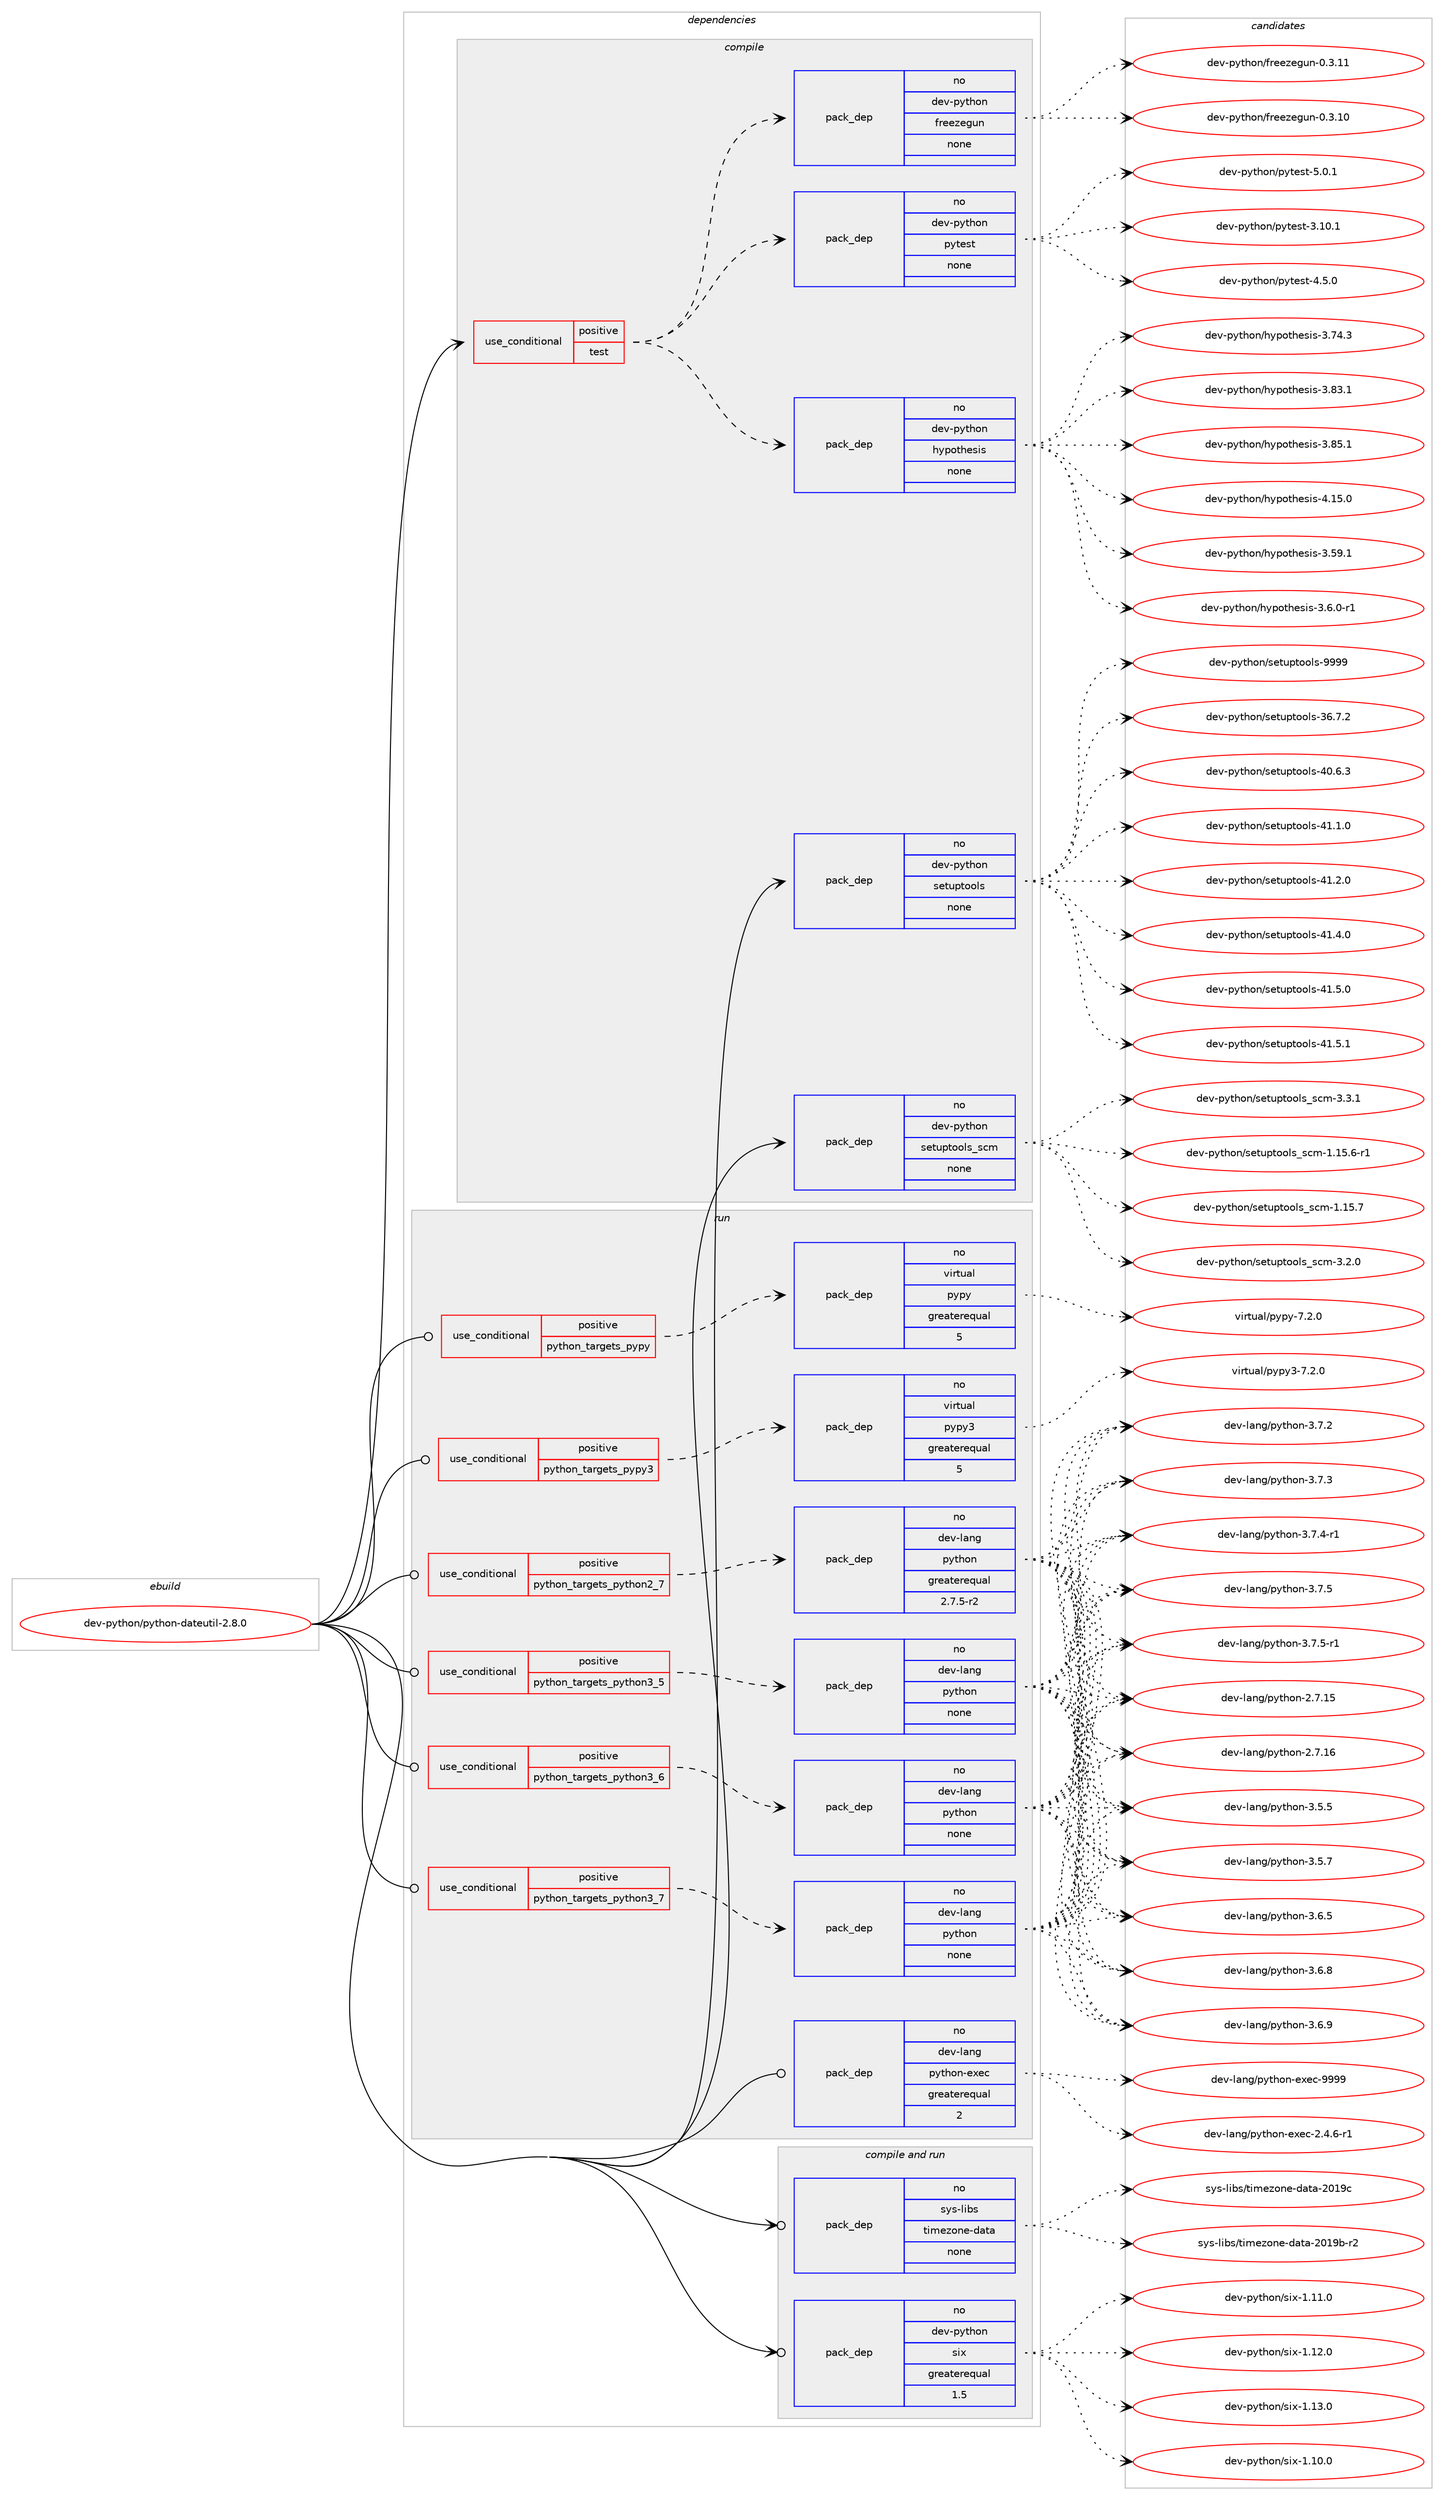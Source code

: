 digraph prolog {

# *************
# Graph options
# *************

newrank=true;
concentrate=true;
compound=true;
graph [rankdir=LR,fontname=Helvetica,fontsize=10,ranksep=1.5];#, ranksep=2.5, nodesep=0.2];
edge  [arrowhead=vee];
node  [fontname=Helvetica,fontsize=10];

# **********
# The ebuild
# **********

subgraph cluster_leftcol {
color=gray;
rank=same;
label=<<i>ebuild</i>>;
id [label="dev-python/python-dateutil-2.8.0", color=red, width=4, href="../dev-python/python-dateutil-2.8.0.svg"];
}

# ****************
# The dependencies
# ****************

subgraph cluster_midcol {
color=gray;
label=<<i>dependencies</i>>;
subgraph cluster_compile {
fillcolor="#eeeeee";
style=filled;
label=<<i>compile</i>>;
subgraph cond147409 {
dependency630627 [label=<<TABLE BORDER="0" CELLBORDER="1" CELLSPACING="0" CELLPADDING="4"><TR><TD ROWSPAN="3" CELLPADDING="10">use_conditional</TD></TR><TR><TD>positive</TD></TR><TR><TD>test</TD></TR></TABLE>>, shape=none, color=red];
subgraph pack471347 {
dependency630628 [label=<<TABLE BORDER="0" CELLBORDER="1" CELLSPACING="0" CELLPADDING="4" WIDTH="220"><TR><TD ROWSPAN="6" CELLPADDING="30">pack_dep</TD></TR><TR><TD WIDTH="110">no</TD></TR><TR><TD>dev-python</TD></TR><TR><TD>pytest</TD></TR><TR><TD>none</TD></TR><TR><TD></TD></TR></TABLE>>, shape=none, color=blue];
}
dependency630627:e -> dependency630628:w [weight=20,style="dashed",arrowhead="vee"];
subgraph pack471348 {
dependency630629 [label=<<TABLE BORDER="0" CELLBORDER="1" CELLSPACING="0" CELLPADDING="4" WIDTH="220"><TR><TD ROWSPAN="6" CELLPADDING="30">pack_dep</TD></TR><TR><TD WIDTH="110">no</TD></TR><TR><TD>dev-python</TD></TR><TR><TD>freezegun</TD></TR><TR><TD>none</TD></TR><TR><TD></TD></TR></TABLE>>, shape=none, color=blue];
}
dependency630627:e -> dependency630629:w [weight=20,style="dashed",arrowhead="vee"];
subgraph pack471349 {
dependency630630 [label=<<TABLE BORDER="0" CELLBORDER="1" CELLSPACING="0" CELLPADDING="4" WIDTH="220"><TR><TD ROWSPAN="6" CELLPADDING="30">pack_dep</TD></TR><TR><TD WIDTH="110">no</TD></TR><TR><TD>dev-python</TD></TR><TR><TD>hypothesis</TD></TR><TR><TD>none</TD></TR><TR><TD></TD></TR></TABLE>>, shape=none, color=blue];
}
dependency630627:e -> dependency630630:w [weight=20,style="dashed",arrowhead="vee"];
}
id:e -> dependency630627:w [weight=20,style="solid",arrowhead="vee"];
subgraph pack471350 {
dependency630631 [label=<<TABLE BORDER="0" CELLBORDER="1" CELLSPACING="0" CELLPADDING="4" WIDTH="220"><TR><TD ROWSPAN="6" CELLPADDING="30">pack_dep</TD></TR><TR><TD WIDTH="110">no</TD></TR><TR><TD>dev-python</TD></TR><TR><TD>setuptools</TD></TR><TR><TD>none</TD></TR><TR><TD></TD></TR></TABLE>>, shape=none, color=blue];
}
id:e -> dependency630631:w [weight=20,style="solid",arrowhead="vee"];
subgraph pack471351 {
dependency630632 [label=<<TABLE BORDER="0" CELLBORDER="1" CELLSPACING="0" CELLPADDING="4" WIDTH="220"><TR><TD ROWSPAN="6" CELLPADDING="30">pack_dep</TD></TR><TR><TD WIDTH="110">no</TD></TR><TR><TD>dev-python</TD></TR><TR><TD>setuptools_scm</TD></TR><TR><TD>none</TD></TR><TR><TD></TD></TR></TABLE>>, shape=none, color=blue];
}
id:e -> dependency630632:w [weight=20,style="solid",arrowhead="vee"];
}
subgraph cluster_compileandrun {
fillcolor="#eeeeee";
style=filled;
label=<<i>compile and run</i>>;
subgraph pack471352 {
dependency630633 [label=<<TABLE BORDER="0" CELLBORDER="1" CELLSPACING="0" CELLPADDING="4" WIDTH="220"><TR><TD ROWSPAN="6" CELLPADDING="30">pack_dep</TD></TR><TR><TD WIDTH="110">no</TD></TR><TR><TD>dev-python</TD></TR><TR><TD>six</TD></TR><TR><TD>greaterequal</TD></TR><TR><TD>1.5</TD></TR></TABLE>>, shape=none, color=blue];
}
id:e -> dependency630633:w [weight=20,style="solid",arrowhead="odotvee"];
subgraph pack471353 {
dependency630634 [label=<<TABLE BORDER="0" CELLBORDER="1" CELLSPACING="0" CELLPADDING="4" WIDTH="220"><TR><TD ROWSPAN="6" CELLPADDING="30">pack_dep</TD></TR><TR><TD WIDTH="110">no</TD></TR><TR><TD>sys-libs</TD></TR><TR><TD>timezone-data</TD></TR><TR><TD>none</TD></TR><TR><TD></TD></TR></TABLE>>, shape=none, color=blue];
}
id:e -> dependency630634:w [weight=20,style="solid",arrowhead="odotvee"];
}
subgraph cluster_run {
fillcolor="#eeeeee";
style=filled;
label=<<i>run</i>>;
subgraph cond147410 {
dependency630635 [label=<<TABLE BORDER="0" CELLBORDER="1" CELLSPACING="0" CELLPADDING="4"><TR><TD ROWSPAN="3" CELLPADDING="10">use_conditional</TD></TR><TR><TD>positive</TD></TR><TR><TD>python_targets_pypy</TD></TR></TABLE>>, shape=none, color=red];
subgraph pack471354 {
dependency630636 [label=<<TABLE BORDER="0" CELLBORDER="1" CELLSPACING="0" CELLPADDING="4" WIDTH="220"><TR><TD ROWSPAN="6" CELLPADDING="30">pack_dep</TD></TR><TR><TD WIDTH="110">no</TD></TR><TR><TD>virtual</TD></TR><TR><TD>pypy</TD></TR><TR><TD>greaterequal</TD></TR><TR><TD>5</TD></TR></TABLE>>, shape=none, color=blue];
}
dependency630635:e -> dependency630636:w [weight=20,style="dashed",arrowhead="vee"];
}
id:e -> dependency630635:w [weight=20,style="solid",arrowhead="odot"];
subgraph cond147411 {
dependency630637 [label=<<TABLE BORDER="0" CELLBORDER="1" CELLSPACING="0" CELLPADDING="4"><TR><TD ROWSPAN="3" CELLPADDING="10">use_conditional</TD></TR><TR><TD>positive</TD></TR><TR><TD>python_targets_pypy3</TD></TR></TABLE>>, shape=none, color=red];
subgraph pack471355 {
dependency630638 [label=<<TABLE BORDER="0" CELLBORDER="1" CELLSPACING="0" CELLPADDING="4" WIDTH="220"><TR><TD ROWSPAN="6" CELLPADDING="30">pack_dep</TD></TR><TR><TD WIDTH="110">no</TD></TR><TR><TD>virtual</TD></TR><TR><TD>pypy3</TD></TR><TR><TD>greaterequal</TD></TR><TR><TD>5</TD></TR></TABLE>>, shape=none, color=blue];
}
dependency630637:e -> dependency630638:w [weight=20,style="dashed",arrowhead="vee"];
}
id:e -> dependency630637:w [weight=20,style="solid",arrowhead="odot"];
subgraph cond147412 {
dependency630639 [label=<<TABLE BORDER="0" CELLBORDER="1" CELLSPACING="0" CELLPADDING="4"><TR><TD ROWSPAN="3" CELLPADDING="10">use_conditional</TD></TR><TR><TD>positive</TD></TR><TR><TD>python_targets_python2_7</TD></TR></TABLE>>, shape=none, color=red];
subgraph pack471356 {
dependency630640 [label=<<TABLE BORDER="0" CELLBORDER="1" CELLSPACING="0" CELLPADDING="4" WIDTH="220"><TR><TD ROWSPAN="6" CELLPADDING="30">pack_dep</TD></TR><TR><TD WIDTH="110">no</TD></TR><TR><TD>dev-lang</TD></TR><TR><TD>python</TD></TR><TR><TD>greaterequal</TD></TR><TR><TD>2.7.5-r2</TD></TR></TABLE>>, shape=none, color=blue];
}
dependency630639:e -> dependency630640:w [weight=20,style="dashed",arrowhead="vee"];
}
id:e -> dependency630639:w [weight=20,style="solid",arrowhead="odot"];
subgraph cond147413 {
dependency630641 [label=<<TABLE BORDER="0" CELLBORDER="1" CELLSPACING="0" CELLPADDING="4"><TR><TD ROWSPAN="3" CELLPADDING="10">use_conditional</TD></TR><TR><TD>positive</TD></TR><TR><TD>python_targets_python3_5</TD></TR></TABLE>>, shape=none, color=red];
subgraph pack471357 {
dependency630642 [label=<<TABLE BORDER="0" CELLBORDER="1" CELLSPACING="0" CELLPADDING="4" WIDTH="220"><TR><TD ROWSPAN="6" CELLPADDING="30">pack_dep</TD></TR><TR><TD WIDTH="110">no</TD></TR><TR><TD>dev-lang</TD></TR><TR><TD>python</TD></TR><TR><TD>none</TD></TR><TR><TD></TD></TR></TABLE>>, shape=none, color=blue];
}
dependency630641:e -> dependency630642:w [weight=20,style="dashed",arrowhead="vee"];
}
id:e -> dependency630641:w [weight=20,style="solid",arrowhead="odot"];
subgraph cond147414 {
dependency630643 [label=<<TABLE BORDER="0" CELLBORDER="1" CELLSPACING="0" CELLPADDING="4"><TR><TD ROWSPAN="3" CELLPADDING="10">use_conditional</TD></TR><TR><TD>positive</TD></TR><TR><TD>python_targets_python3_6</TD></TR></TABLE>>, shape=none, color=red];
subgraph pack471358 {
dependency630644 [label=<<TABLE BORDER="0" CELLBORDER="1" CELLSPACING="0" CELLPADDING="4" WIDTH="220"><TR><TD ROWSPAN="6" CELLPADDING="30">pack_dep</TD></TR><TR><TD WIDTH="110">no</TD></TR><TR><TD>dev-lang</TD></TR><TR><TD>python</TD></TR><TR><TD>none</TD></TR><TR><TD></TD></TR></TABLE>>, shape=none, color=blue];
}
dependency630643:e -> dependency630644:w [weight=20,style="dashed",arrowhead="vee"];
}
id:e -> dependency630643:w [weight=20,style="solid",arrowhead="odot"];
subgraph cond147415 {
dependency630645 [label=<<TABLE BORDER="0" CELLBORDER="1" CELLSPACING="0" CELLPADDING="4"><TR><TD ROWSPAN="3" CELLPADDING="10">use_conditional</TD></TR><TR><TD>positive</TD></TR><TR><TD>python_targets_python3_7</TD></TR></TABLE>>, shape=none, color=red];
subgraph pack471359 {
dependency630646 [label=<<TABLE BORDER="0" CELLBORDER="1" CELLSPACING="0" CELLPADDING="4" WIDTH="220"><TR><TD ROWSPAN="6" CELLPADDING="30">pack_dep</TD></TR><TR><TD WIDTH="110">no</TD></TR><TR><TD>dev-lang</TD></TR><TR><TD>python</TD></TR><TR><TD>none</TD></TR><TR><TD></TD></TR></TABLE>>, shape=none, color=blue];
}
dependency630645:e -> dependency630646:w [weight=20,style="dashed",arrowhead="vee"];
}
id:e -> dependency630645:w [weight=20,style="solid",arrowhead="odot"];
subgraph pack471360 {
dependency630647 [label=<<TABLE BORDER="0" CELLBORDER="1" CELLSPACING="0" CELLPADDING="4" WIDTH="220"><TR><TD ROWSPAN="6" CELLPADDING="30">pack_dep</TD></TR><TR><TD WIDTH="110">no</TD></TR><TR><TD>dev-lang</TD></TR><TR><TD>python-exec</TD></TR><TR><TD>greaterequal</TD></TR><TR><TD>2</TD></TR></TABLE>>, shape=none, color=blue];
}
id:e -> dependency630647:w [weight=20,style="solid",arrowhead="odot"];
}
}

# **************
# The candidates
# **************

subgraph cluster_choices {
rank=same;
color=gray;
label=<<i>candidates</i>>;

subgraph choice471347 {
color=black;
nodesep=1;
choice100101118451121211161041111104711212111610111511645514649484649 [label="dev-python/pytest-3.10.1", color=red, width=4,href="../dev-python/pytest-3.10.1.svg"];
choice1001011184511212111610411111047112121116101115116455246534648 [label="dev-python/pytest-4.5.0", color=red, width=4,href="../dev-python/pytest-4.5.0.svg"];
choice1001011184511212111610411111047112121116101115116455346484649 [label="dev-python/pytest-5.0.1", color=red, width=4,href="../dev-python/pytest-5.0.1.svg"];
dependency630628:e -> choice100101118451121211161041111104711212111610111511645514649484649:w [style=dotted,weight="100"];
dependency630628:e -> choice1001011184511212111610411111047112121116101115116455246534648:w [style=dotted,weight="100"];
dependency630628:e -> choice1001011184511212111610411111047112121116101115116455346484649:w [style=dotted,weight="100"];
}
subgraph choice471348 {
color=black;
nodesep=1;
choice100101118451121211161041111104710211410110112210110311711045484651464948 [label="dev-python/freezegun-0.3.10", color=red, width=4,href="../dev-python/freezegun-0.3.10.svg"];
choice100101118451121211161041111104710211410110112210110311711045484651464949 [label="dev-python/freezegun-0.3.11", color=red, width=4,href="../dev-python/freezegun-0.3.11.svg"];
dependency630629:e -> choice100101118451121211161041111104710211410110112210110311711045484651464948:w [style=dotted,weight="100"];
dependency630629:e -> choice100101118451121211161041111104710211410110112210110311711045484651464949:w [style=dotted,weight="100"];
}
subgraph choice471349 {
color=black;
nodesep=1;
choice100101118451121211161041111104710412111211111610410111510511545514653574649 [label="dev-python/hypothesis-3.59.1", color=red, width=4,href="../dev-python/hypothesis-3.59.1.svg"];
choice10010111845112121116104111110471041211121111161041011151051154551465446484511449 [label="dev-python/hypothesis-3.6.0-r1", color=red, width=4,href="../dev-python/hypothesis-3.6.0-r1.svg"];
choice100101118451121211161041111104710412111211111610410111510511545514655524651 [label="dev-python/hypothesis-3.74.3", color=red, width=4,href="../dev-python/hypothesis-3.74.3.svg"];
choice100101118451121211161041111104710412111211111610410111510511545514656514649 [label="dev-python/hypothesis-3.83.1", color=red, width=4,href="../dev-python/hypothesis-3.83.1.svg"];
choice100101118451121211161041111104710412111211111610410111510511545514656534649 [label="dev-python/hypothesis-3.85.1", color=red, width=4,href="../dev-python/hypothesis-3.85.1.svg"];
choice100101118451121211161041111104710412111211111610410111510511545524649534648 [label="dev-python/hypothesis-4.15.0", color=red, width=4,href="../dev-python/hypothesis-4.15.0.svg"];
dependency630630:e -> choice100101118451121211161041111104710412111211111610410111510511545514653574649:w [style=dotted,weight="100"];
dependency630630:e -> choice10010111845112121116104111110471041211121111161041011151051154551465446484511449:w [style=dotted,weight="100"];
dependency630630:e -> choice100101118451121211161041111104710412111211111610410111510511545514655524651:w [style=dotted,weight="100"];
dependency630630:e -> choice100101118451121211161041111104710412111211111610410111510511545514656514649:w [style=dotted,weight="100"];
dependency630630:e -> choice100101118451121211161041111104710412111211111610410111510511545514656534649:w [style=dotted,weight="100"];
dependency630630:e -> choice100101118451121211161041111104710412111211111610410111510511545524649534648:w [style=dotted,weight="100"];
}
subgraph choice471350 {
color=black;
nodesep=1;
choice100101118451121211161041111104711510111611711211611111110811545515446554650 [label="dev-python/setuptools-36.7.2", color=red, width=4,href="../dev-python/setuptools-36.7.2.svg"];
choice100101118451121211161041111104711510111611711211611111110811545524846544651 [label="dev-python/setuptools-40.6.3", color=red, width=4,href="../dev-python/setuptools-40.6.3.svg"];
choice100101118451121211161041111104711510111611711211611111110811545524946494648 [label="dev-python/setuptools-41.1.0", color=red, width=4,href="../dev-python/setuptools-41.1.0.svg"];
choice100101118451121211161041111104711510111611711211611111110811545524946504648 [label="dev-python/setuptools-41.2.0", color=red, width=4,href="../dev-python/setuptools-41.2.0.svg"];
choice100101118451121211161041111104711510111611711211611111110811545524946524648 [label="dev-python/setuptools-41.4.0", color=red, width=4,href="../dev-python/setuptools-41.4.0.svg"];
choice100101118451121211161041111104711510111611711211611111110811545524946534648 [label="dev-python/setuptools-41.5.0", color=red, width=4,href="../dev-python/setuptools-41.5.0.svg"];
choice100101118451121211161041111104711510111611711211611111110811545524946534649 [label="dev-python/setuptools-41.5.1", color=red, width=4,href="../dev-python/setuptools-41.5.1.svg"];
choice10010111845112121116104111110471151011161171121161111111081154557575757 [label="dev-python/setuptools-9999", color=red, width=4,href="../dev-python/setuptools-9999.svg"];
dependency630631:e -> choice100101118451121211161041111104711510111611711211611111110811545515446554650:w [style=dotted,weight="100"];
dependency630631:e -> choice100101118451121211161041111104711510111611711211611111110811545524846544651:w [style=dotted,weight="100"];
dependency630631:e -> choice100101118451121211161041111104711510111611711211611111110811545524946494648:w [style=dotted,weight="100"];
dependency630631:e -> choice100101118451121211161041111104711510111611711211611111110811545524946504648:w [style=dotted,weight="100"];
dependency630631:e -> choice100101118451121211161041111104711510111611711211611111110811545524946524648:w [style=dotted,weight="100"];
dependency630631:e -> choice100101118451121211161041111104711510111611711211611111110811545524946534648:w [style=dotted,weight="100"];
dependency630631:e -> choice100101118451121211161041111104711510111611711211611111110811545524946534649:w [style=dotted,weight="100"];
dependency630631:e -> choice10010111845112121116104111110471151011161171121161111111081154557575757:w [style=dotted,weight="100"];
}
subgraph choice471351 {
color=black;
nodesep=1;
choice10010111845112121116104111110471151011161171121161111111081159511599109454946495346544511449 [label="dev-python/setuptools_scm-1.15.6-r1", color=red, width=4,href="../dev-python/setuptools_scm-1.15.6-r1.svg"];
choice1001011184511212111610411111047115101116117112116111111108115951159910945494649534655 [label="dev-python/setuptools_scm-1.15.7", color=red, width=4,href="../dev-python/setuptools_scm-1.15.7.svg"];
choice10010111845112121116104111110471151011161171121161111111081159511599109455146504648 [label="dev-python/setuptools_scm-3.2.0", color=red, width=4,href="../dev-python/setuptools_scm-3.2.0.svg"];
choice10010111845112121116104111110471151011161171121161111111081159511599109455146514649 [label="dev-python/setuptools_scm-3.3.1", color=red, width=4,href="../dev-python/setuptools_scm-3.3.1.svg"];
dependency630632:e -> choice10010111845112121116104111110471151011161171121161111111081159511599109454946495346544511449:w [style=dotted,weight="100"];
dependency630632:e -> choice1001011184511212111610411111047115101116117112116111111108115951159910945494649534655:w [style=dotted,weight="100"];
dependency630632:e -> choice10010111845112121116104111110471151011161171121161111111081159511599109455146504648:w [style=dotted,weight="100"];
dependency630632:e -> choice10010111845112121116104111110471151011161171121161111111081159511599109455146514649:w [style=dotted,weight="100"];
}
subgraph choice471352 {
color=black;
nodesep=1;
choice100101118451121211161041111104711510512045494649484648 [label="dev-python/six-1.10.0", color=red, width=4,href="../dev-python/six-1.10.0.svg"];
choice100101118451121211161041111104711510512045494649494648 [label="dev-python/six-1.11.0", color=red, width=4,href="../dev-python/six-1.11.0.svg"];
choice100101118451121211161041111104711510512045494649504648 [label="dev-python/six-1.12.0", color=red, width=4,href="../dev-python/six-1.12.0.svg"];
choice100101118451121211161041111104711510512045494649514648 [label="dev-python/six-1.13.0", color=red, width=4,href="../dev-python/six-1.13.0.svg"];
dependency630633:e -> choice100101118451121211161041111104711510512045494649484648:w [style=dotted,weight="100"];
dependency630633:e -> choice100101118451121211161041111104711510512045494649494648:w [style=dotted,weight="100"];
dependency630633:e -> choice100101118451121211161041111104711510512045494649504648:w [style=dotted,weight="100"];
dependency630633:e -> choice100101118451121211161041111104711510512045494649514648:w [style=dotted,weight="100"];
}
subgraph choice471353 {
color=black;
nodesep=1;
choice1151211154510810598115471161051091011221111101014510097116974550484957984511450 [label="sys-libs/timezone-data-2019b-r2", color=red, width=4,href="../sys-libs/timezone-data-2019b-r2.svg"];
choice115121115451081059811547116105109101122111110101451009711697455048495799 [label="sys-libs/timezone-data-2019c", color=red, width=4,href="../sys-libs/timezone-data-2019c.svg"];
dependency630634:e -> choice1151211154510810598115471161051091011221111101014510097116974550484957984511450:w [style=dotted,weight="100"];
dependency630634:e -> choice115121115451081059811547116105109101122111110101451009711697455048495799:w [style=dotted,weight="100"];
}
subgraph choice471354 {
color=black;
nodesep=1;
choice1181051141161179710847112121112121455546504648 [label="virtual/pypy-7.2.0", color=red, width=4,href="../virtual/pypy-7.2.0.svg"];
dependency630636:e -> choice1181051141161179710847112121112121455546504648:w [style=dotted,weight="100"];
}
subgraph choice471355 {
color=black;
nodesep=1;
choice118105114116117971084711212111212151455546504648 [label="virtual/pypy3-7.2.0", color=red, width=4,href="../virtual/pypy3-7.2.0.svg"];
dependency630638:e -> choice118105114116117971084711212111212151455546504648:w [style=dotted,weight="100"];
}
subgraph choice471356 {
color=black;
nodesep=1;
choice10010111845108971101034711212111610411111045504655464953 [label="dev-lang/python-2.7.15", color=red, width=4,href="../dev-lang/python-2.7.15.svg"];
choice10010111845108971101034711212111610411111045504655464954 [label="dev-lang/python-2.7.16", color=red, width=4,href="../dev-lang/python-2.7.16.svg"];
choice100101118451089711010347112121116104111110455146534653 [label="dev-lang/python-3.5.5", color=red, width=4,href="../dev-lang/python-3.5.5.svg"];
choice100101118451089711010347112121116104111110455146534655 [label="dev-lang/python-3.5.7", color=red, width=4,href="../dev-lang/python-3.5.7.svg"];
choice100101118451089711010347112121116104111110455146544653 [label="dev-lang/python-3.6.5", color=red, width=4,href="../dev-lang/python-3.6.5.svg"];
choice100101118451089711010347112121116104111110455146544656 [label="dev-lang/python-3.6.8", color=red, width=4,href="../dev-lang/python-3.6.8.svg"];
choice100101118451089711010347112121116104111110455146544657 [label="dev-lang/python-3.6.9", color=red, width=4,href="../dev-lang/python-3.6.9.svg"];
choice100101118451089711010347112121116104111110455146554650 [label="dev-lang/python-3.7.2", color=red, width=4,href="../dev-lang/python-3.7.2.svg"];
choice100101118451089711010347112121116104111110455146554651 [label="dev-lang/python-3.7.3", color=red, width=4,href="../dev-lang/python-3.7.3.svg"];
choice1001011184510897110103471121211161041111104551465546524511449 [label="dev-lang/python-3.7.4-r1", color=red, width=4,href="../dev-lang/python-3.7.4-r1.svg"];
choice100101118451089711010347112121116104111110455146554653 [label="dev-lang/python-3.7.5", color=red, width=4,href="../dev-lang/python-3.7.5.svg"];
choice1001011184510897110103471121211161041111104551465546534511449 [label="dev-lang/python-3.7.5-r1", color=red, width=4,href="../dev-lang/python-3.7.5-r1.svg"];
dependency630640:e -> choice10010111845108971101034711212111610411111045504655464953:w [style=dotted,weight="100"];
dependency630640:e -> choice10010111845108971101034711212111610411111045504655464954:w [style=dotted,weight="100"];
dependency630640:e -> choice100101118451089711010347112121116104111110455146534653:w [style=dotted,weight="100"];
dependency630640:e -> choice100101118451089711010347112121116104111110455146534655:w [style=dotted,weight="100"];
dependency630640:e -> choice100101118451089711010347112121116104111110455146544653:w [style=dotted,weight="100"];
dependency630640:e -> choice100101118451089711010347112121116104111110455146544656:w [style=dotted,weight="100"];
dependency630640:e -> choice100101118451089711010347112121116104111110455146544657:w [style=dotted,weight="100"];
dependency630640:e -> choice100101118451089711010347112121116104111110455146554650:w [style=dotted,weight="100"];
dependency630640:e -> choice100101118451089711010347112121116104111110455146554651:w [style=dotted,weight="100"];
dependency630640:e -> choice1001011184510897110103471121211161041111104551465546524511449:w [style=dotted,weight="100"];
dependency630640:e -> choice100101118451089711010347112121116104111110455146554653:w [style=dotted,weight="100"];
dependency630640:e -> choice1001011184510897110103471121211161041111104551465546534511449:w [style=dotted,weight="100"];
}
subgraph choice471357 {
color=black;
nodesep=1;
choice10010111845108971101034711212111610411111045504655464953 [label="dev-lang/python-2.7.15", color=red, width=4,href="../dev-lang/python-2.7.15.svg"];
choice10010111845108971101034711212111610411111045504655464954 [label="dev-lang/python-2.7.16", color=red, width=4,href="../dev-lang/python-2.7.16.svg"];
choice100101118451089711010347112121116104111110455146534653 [label="dev-lang/python-3.5.5", color=red, width=4,href="../dev-lang/python-3.5.5.svg"];
choice100101118451089711010347112121116104111110455146534655 [label="dev-lang/python-3.5.7", color=red, width=4,href="../dev-lang/python-3.5.7.svg"];
choice100101118451089711010347112121116104111110455146544653 [label="dev-lang/python-3.6.5", color=red, width=4,href="../dev-lang/python-3.6.5.svg"];
choice100101118451089711010347112121116104111110455146544656 [label="dev-lang/python-3.6.8", color=red, width=4,href="../dev-lang/python-3.6.8.svg"];
choice100101118451089711010347112121116104111110455146544657 [label="dev-lang/python-3.6.9", color=red, width=4,href="../dev-lang/python-3.6.9.svg"];
choice100101118451089711010347112121116104111110455146554650 [label="dev-lang/python-3.7.2", color=red, width=4,href="../dev-lang/python-3.7.2.svg"];
choice100101118451089711010347112121116104111110455146554651 [label="dev-lang/python-3.7.3", color=red, width=4,href="../dev-lang/python-3.7.3.svg"];
choice1001011184510897110103471121211161041111104551465546524511449 [label="dev-lang/python-3.7.4-r1", color=red, width=4,href="../dev-lang/python-3.7.4-r1.svg"];
choice100101118451089711010347112121116104111110455146554653 [label="dev-lang/python-3.7.5", color=red, width=4,href="../dev-lang/python-3.7.5.svg"];
choice1001011184510897110103471121211161041111104551465546534511449 [label="dev-lang/python-3.7.5-r1", color=red, width=4,href="../dev-lang/python-3.7.5-r1.svg"];
dependency630642:e -> choice10010111845108971101034711212111610411111045504655464953:w [style=dotted,weight="100"];
dependency630642:e -> choice10010111845108971101034711212111610411111045504655464954:w [style=dotted,weight="100"];
dependency630642:e -> choice100101118451089711010347112121116104111110455146534653:w [style=dotted,weight="100"];
dependency630642:e -> choice100101118451089711010347112121116104111110455146534655:w [style=dotted,weight="100"];
dependency630642:e -> choice100101118451089711010347112121116104111110455146544653:w [style=dotted,weight="100"];
dependency630642:e -> choice100101118451089711010347112121116104111110455146544656:w [style=dotted,weight="100"];
dependency630642:e -> choice100101118451089711010347112121116104111110455146544657:w [style=dotted,weight="100"];
dependency630642:e -> choice100101118451089711010347112121116104111110455146554650:w [style=dotted,weight="100"];
dependency630642:e -> choice100101118451089711010347112121116104111110455146554651:w [style=dotted,weight="100"];
dependency630642:e -> choice1001011184510897110103471121211161041111104551465546524511449:w [style=dotted,weight="100"];
dependency630642:e -> choice100101118451089711010347112121116104111110455146554653:w [style=dotted,weight="100"];
dependency630642:e -> choice1001011184510897110103471121211161041111104551465546534511449:w [style=dotted,weight="100"];
}
subgraph choice471358 {
color=black;
nodesep=1;
choice10010111845108971101034711212111610411111045504655464953 [label="dev-lang/python-2.7.15", color=red, width=4,href="../dev-lang/python-2.7.15.svg"];
choice10010111845108971101034711212111610411111045504655464954 [label="dev-lang/python-2.7.16", color=red, width=4,href="../dev-lang/python-2.7.16.svg"];
choice100101118451089711010347112121116104111110455146534653 [label="dev-lang/python-3.5.5", color=red, width=4,href="../dev-lang/python-3.5.5.svg"];
choice100101118451089711010347112121116104111110455146534655 [label="dev-lang/python-3.5.7", color=red, width=4,href="../dev-lang/python-3.5.7.svg"];
choice100101118451089711010347112121116104111110455146544653 [label="dev-lang/python-3.6.5", color=red, width=4,href="../dev-lang/python-3.6.5.svg"];
choice100101118451089711010347112121116104111110455146544656 [label="dev-lang/python-3.6.8", color=red, width=4,href="../dev-lang/python-3.6.8.svg"];
choice100101118451089711010347112121116104111110455146544657 [label="dev-lang/python-3.6.9", color=red, width=4,href="../dev-lang/python-3.6.9.svg"];
choice100101118451089711010347112121116104111110455146554650 [label="dev-lang/python-3.7.2", color=red, width=4,href="../dev-lang/python-3.7.2.svg"];
choice100101118451089711010347112121116104111110455146554651 [label="dev-lang/python-3.7.3", color=red, width=4,href="../dev-lang/python-3.7.3.svg"];
choice1001011184510897110103471121211161041111104551465546524511449 [label="dev-lang/python-3.7.4-r1", color=red, width=4,href="../dev-lang/python-3.7.4-r1.svg"];
choice100101118451089711010347112121116104111110455146554653 [label="dev-lang/python-3.7.5", color=red, width=4,href="../dev-lang/python-3.7.5.svg"];
choice1001011184510897110103471121211161041111104551465546534511449 [label="dev-lang/python-3.7.5-r1", color=red, width=4,href="../dev-lang/python-3.7.5-r1.svg"];
dependency630644:e -> choice10010111845108971101034711212111610411111045504655464953:w [style=dotted,weight="100"];
dependency630644:e -> choice10010111845108971101034711212111610411111045504655464954:w [style=dotted,weight="100"];
dependency630644:e -> choice100101118451089711010347112121116104111110455146534653:w [style=dotted,weight="100"];
dependency630644:e -> choice100101118451089711010347112121116104111110455146534655:w [style=dotted,weight="100"];
dependency630644:e -> choice100101118451089711010347112121116104111110455146544653:w [style=dotted,weight="100"];
dependency630644:e -> choice100101118451089711010347112121116104111110455146544656:w [style=dotted,weight="100"];
dependency630644:e -> choice100101118451089711010347112121116104111110455146544657:w [style=dotted,weight="100"];
dependency630644:e -> choice100101118451089711010347112121116104111110455146554650:w [style=dotted,weight="100"];
dependency630644:e -> choice100101118451089711010347112121116104111110455146554651:w [style=dotted,weight="100"];
dependency630644:e -> choice1001011184510897110103471121211161041111104551465546524511449:w [style=dotted,weight="100"];
dependency630644:e -> choice100101118451089711010347112121116104111110455146554653:w [style=dotted,weight="100"];
dependency630644:e -> choice1001011184510897110103471121211161041111104551465546534511449:w [style=dotted,weight="100"];
}
subgraph choice471359 {
color=black;
nodesep=1;
choice10010111845108971101034711212111610411111045504655464953 [label="dev-lang/python-2.7.15", color=red, width=4,href="../dev-lang/python-2.7.15.svg"];
choice10010111845108971101034711212111610411111045504655464954 [label="dev-lang/python-2.7.16", color=red, width=4,href="../dev-lang/python-2.7.16.svg"];
choice100101118451089711010347112121116104111110455146534653 [label="dev-lang/python-3.5.5", color=red, width=4,href="../dev-lang/python-3.5.5.svg"];
choice100101118451089711010347112121116104111110455146534655 [label="dev-lang/python-3.5.7", color=red, width=4,href="../dev-lang/python-3.5.7.svg"];
choice100101118451089711010347112121116104111110455146544653 [label="dev-lang/python-3.6.5", color=red, width=4,href="../dev-lang/python-3.6.5.svg"];
choice100101118451089711010347112121116104111110455146544656 [label="dev-lang/python-3.6.8", color=red, width=4,href="../dev-lang/python-3.6.8.svg"];
choice100101118451089711010347112121116104111110455146544657 [label="dev-lang/python-3.6.9", color=red, width=4,href="../dev-lang/python-3.6.9.svg"];
choice100101118451089711010347112121116104111110455146554650 [label="dev-lang/python-3.7.2", color=red, width=4,href="../dev-lang/python-3.7.2.svg"];
choice100101118451089711010347112121116104111110455146554651 [label="dev-lang/python-3.7.3", color=red, width=4,href="../dev-lang/python-3.7.3.svg"];
choice1001011184510897110103471121211161041111104551465546524511449 [label="dev-lang/python-3.7.4-r1", color=red, width=4,href="../dev-lang/python-3.7.4-r1.svg"];
choice100101118451089711010347112121116104111110455146554653 [label="dev-lang/python-3.7.5", color=red, width=4,href="../dev-lang/python-3.7.5.svg"];
choice1001011184510897110103471121211161041111104551465546534511449 [label="dev-lang/python-3.7.5-r1", color=red, width=4,href="../dev-lang/python-3.7.5-r1.svg"];
dependency630646:e -> choice10010111845108971101034711212111610411111045504655464953:w [style=dotted,weight="100"];
dependency630646:e -> choice10010111845108971101034711212111610411111045504655464954:w [style=dotted,weight="100"];
dependency630646:e -> choice100101118451089711010347112121116104111110455146534653:w [style=dotted,weight="100"];
dependency630646:e -> choice100101118451089711010347112121116104111110455146534655:w [style=dotted,weight="100"];
dependency630646:e -> choice100101118451089711010347112121116104111110455146544653:w [style=dotted,weight="100"];
dependency630646:e -> choice100101118451089711010347112121116104111110455146544656:w [style=dotted,weight="100"];
dependency630646:e -> choice100101118451089711010347112121116104111110455146544657:w [style=dotted,weight="100"];
dependency630646:e -> choice100101118451089711010347112121116104111110455146554650:w [style=dotted,weight="100"];
dependency630646:e -> choice100101118451089711010347112121116104111110455146554651:w [style=dotted,weight="100"];
dependency630646:e -> choice1001011184510897110103471121211161041111104551465546524511449:w [style=dotted,weight="100"];
dependency630646:e -> choice100101118451089711010347112121116104111110455146554653:w [style=dotted,weight="100"];
dependency630646:e -> choice1001011184510897110103471121211161041111104551465546534511449:w [style=dotted,weight="100"];
}
subgraph choice471360 {
color=black;
nodesep=1;
choice10010111845108971101034711212111610411111045101120101994550465246544511449 [label="dev-lang/python-exec-2.4.6-r1", color=red, width=4,href="../dev-lang/python-exec-2.4.6-r1.svg"];
choice10010111845108971101034711212111610411111045101120101994557575757 [label="dev-lang/python-exec-9999", color=red, width=4,href="../dev-lang/python-exec-9999.svg"];
dependency630647:e -> choice10010111845108971101034711212111610411111045101120101994550465246544511449:w [style=dotted,weight="100"];
dependency630647:e -> choice10010111845108971101034711212111610411111045101120101994557575757:w [style=dotted,weight="100"];
}
}

}
